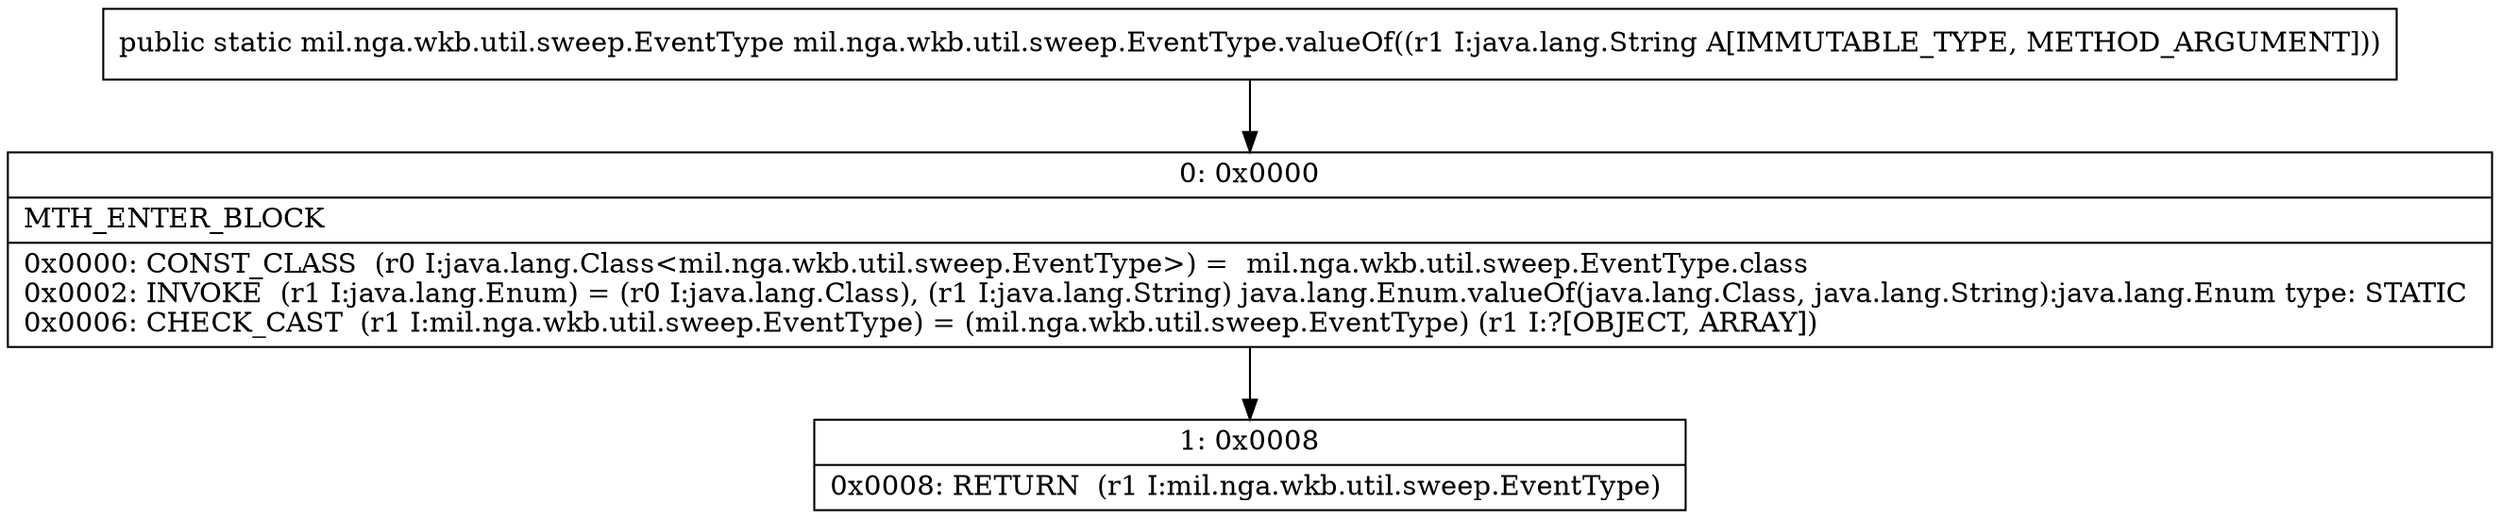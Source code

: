 digraph "CFG formil.nga.wkb.util.sweep.EventType.valueOf(Ljava\/lang\/String;)Lmil\/nga\/wkb\/util\/sweep\/EventType;" {
Node_0 [shape=record,label="{0\:\ 0x0000|MTH_ENTER_BLOCK\l|0x0000: CONST_CLASS  (r0 I:java.lang.Class\<mil.nga.wkb.util.sweep.EventType\>) =  mil.nga.wkb.util.sweep.EventType.class \l0x0002: INVOKE  (r1 I:java.lang.Enum) = (r0 I:java.lang.Class), (r1 I:java.lang.String) java.lang.Enum.valueOf(java.lang.Class, java.lang.String):java.lang.Enum type: STATIC \l0x0006: CHECK_CAST  (r1 I:mil.nga.wkb.util.sweep.EventType) = (mil.nga.wkb.util.sweep.EventType) (r1 I:?[OBJECT, ARRAY]) \l}"];
Node_1 [shape=record,label="{1\:\ 0x0008|0x0008: RETURN  (r1 I:mil.nga.wkb.util.sweep.EventType) \l}"];
MethodNode[shape=record,label="{public static mil.nga.wkb.util.sweep.EventType mil.nga.wkb.util.sweep.EventType.valueOf((r1 I:java.lang.String A[IMMUTABLE_TYPE, METHOD_ARGUMENT])) }"];
MethodNode -> Node_0;
Node_0 -> Node_1;
}

